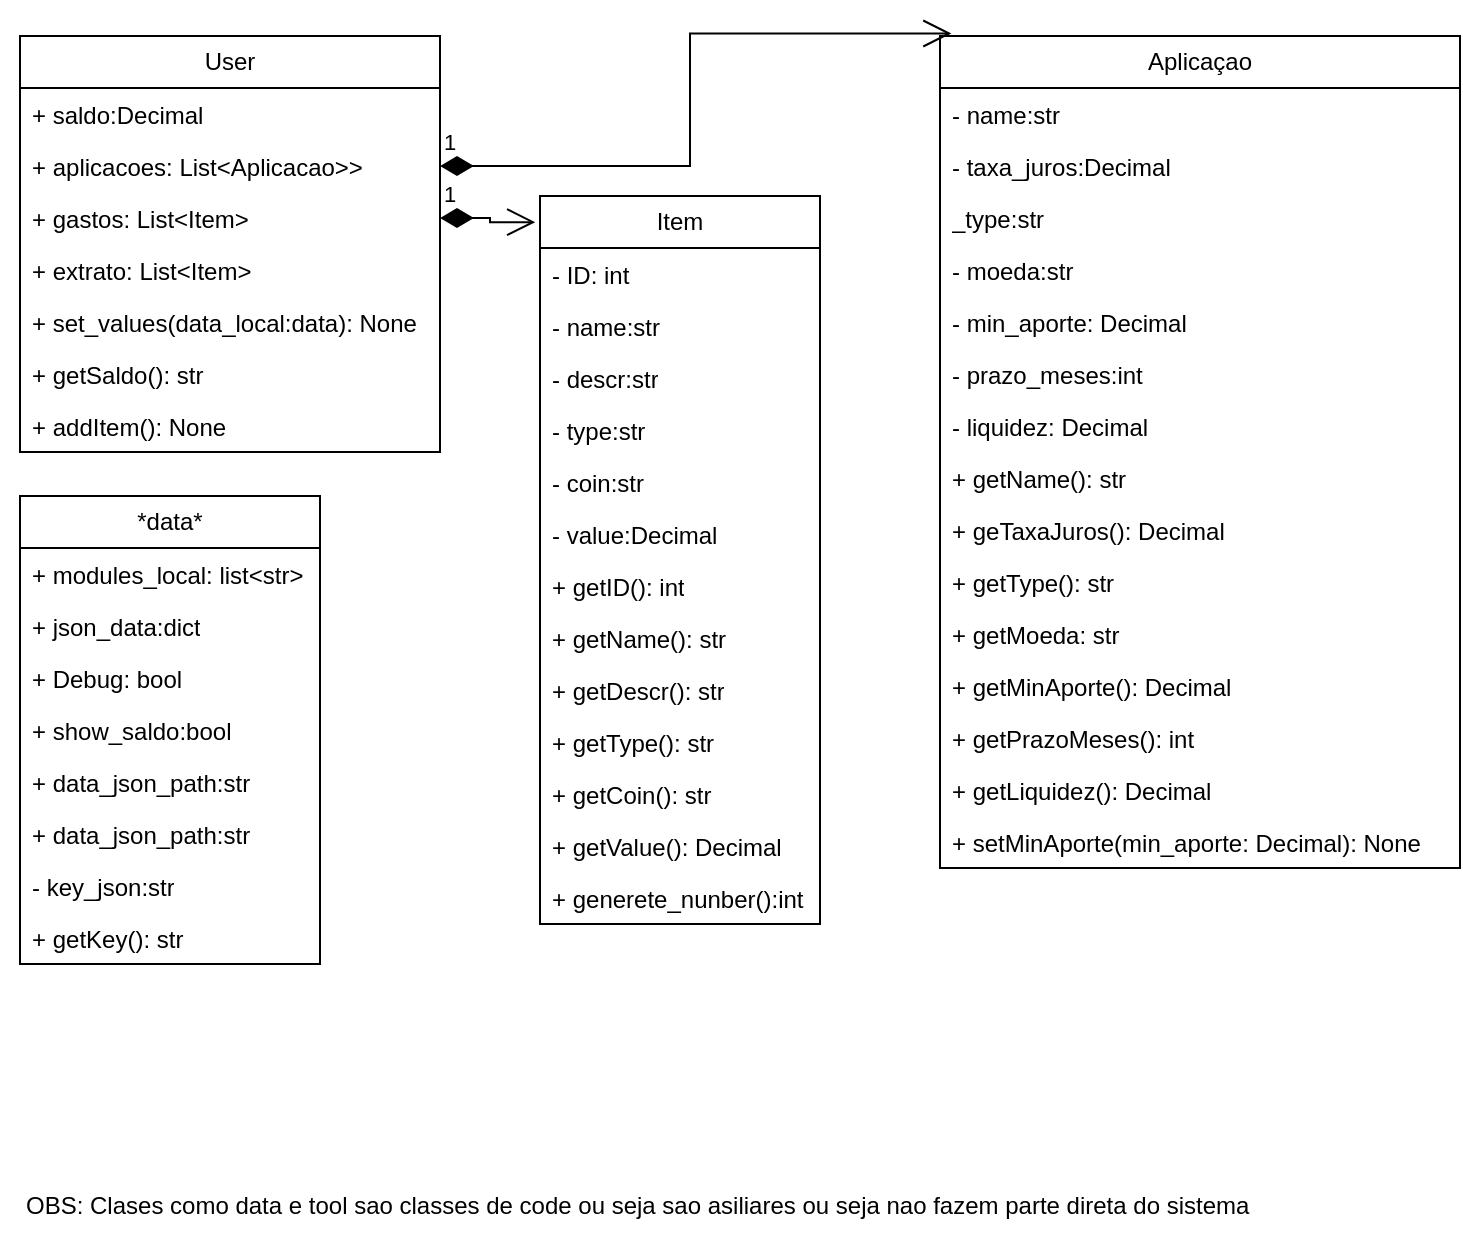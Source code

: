 <mxfile>
    <diagram name="Página-1" id="8fI0RfYkccmkm9PdqpTb">
        <mxGraphModel dx="1085" dy="544" grid="1" gridSize="10" guides="1" tooltips="1" connect="1" arrows="1" fold="1" page="1" pageScale="1" pageWidth="827" pageHeight="1169" math="0" shadow="0">
            <root>
                <mxCell id="0"/>
                <mxCell id="1" parent="0"/>
                <mxCell id="j2ZpyrVTVjxBXSWvC_XF-2" value="User" style="swimlane;fontStyle=0;childLayout=stackLayout;horizontal=1;startSize=26;fillColor=none;horizontalStack=0;resizeParent=1;resizeParentMax=0;resizeLast=0;collapsible=1;marginBottom=0;whiteSpace=wrap;html=1;" parent="1" vertex="1">
                    <mxGeometry x="30" y="30" width="210" height="208" as="geometry"/>
                </mxCell>
                <mxCell id="j2ZpyrVTVjxBXSWvC_XF-3" value="+ saldo:Decimal" style="text;strokeColor=none;fillColor=none;align=left;verticalAlign=top;spacingLeft=4;spacingRight=4;overflow=hidden;rotatable=0;points=[[0,0.5],[1,0.5]];portConstraint=eastwest;whiteSpace=wrap;html=1;" parent="j2ZpyrVTVjxBXSWvC_XF-2" vertex="1">
                    <mxGeometry y="26" width="210" height="26" as="geometry"/>
                </mxCell>
                <mxCell id="j2ZpyrVTVjxBXSWvC_XF-4" value="+ aplicacoes: List&amp;lt;Aplicacao&amp;gt;&amp;gt;&lt;div&gt;&lt;br&gt;&lt;/div&gt;" style="text;strokeColor=none;fillColor=none;align=left;verticalAlign=top;spacingLeft=4;spacingRight=4;overflow=hidden;rotatable=0;points=[[0,0.5],[1,0.5]];portConstraint=eastwest;whiteSpace=wrap;html=1;" parent="j2ZpyrVTVjxBXSWvC_XF-2" vertex="1">
                    <mxGeometry y="52" width="210" height="26" as="geometry"/>
                </mxCell>
                <mxCell id="j2ZpyrVTVjxBXSWvC_XF-5" value="+ gastos: List&amp;lt;Item&amp;gt;" style="text;strokeColor=none;fillColor=none;align=left;verticalAlign=top;spacingLeft=4;spacingRight=4;overflow=hidden;rotatable=0;points=[[0,0.5],[1,0.5]];portConstraint=eastwest;whiteSpace=wrap;html=1;" parent="j2ZpyrVTVjxBXSWvC_XF-2" vertex="1">
                    <mxGeometry y="78" width="210" height="26" as="geometry"/>
                </mxCell>
                <mxCell id="j2ZpyrVTVjxBXSWvC_XF-6" value="&lt;div&gt;+ extrato: List&amp;lt;Item&amp;gt;&lt;/div&gt;&lt;div&gt;&lt;br&gt;&lt;/div&gt;" style="text;strokeColor=none;fillColor=none;align=left;verticalAlign=top;spacingLeft=4;spacingRight=4;overflow=hidden;rotatable=0;points=[[0,0.5],[1,0.5]];portConstraint=eastwest;whiteSpace=wrap;html=1;" parent="j2ZpyrVTVjxBXSWvC_XF-2" vertex="1">
                    <mxGeometry y="104" width="210" height="26" as="geometry"/>
                </mxCell>
                <mxCell id="TCYsq4sAfF7pNFBQyPjv-1" value="&lt;div&gt;+ set_values(data_local:data): None&lt;/div&gt;" style="text;strokeColor=none;fillColor=none;align=left;verticalAlign=top;spacingLeft=4;spacingRight=4;overflow=hidden;rotatable=0;points=[[0,0.5],[1,0.5]];portConstraint=eastwest;whiteSpace=wrap;html=1;" parent="j2ZpyrVTVjxBXSWvC_XF-2" vertex="1">
                    <mxGeometry y="130" width="210" height="26" as="geometry"/>
                </mxCell>
                <mxCell id="TCYsq4sAfF7pNFBQyPjv-3" value="&lt;div&gt;+ getSaldo(): str&lt;/div&gt;" style="text;strokeColor=none;fillColor=none;align=left;verticalAlign=top;spacingLeft=4;spacingRight=4;overflow=hidden;rotatable=0;points=[[0,0.5],[1,0.5]];portConstraint=eastwest;whiteSpace=wrap;html=1;" parent="j2ZpyrVTVjxBXSWvC_XF-2" vertex="1">
                    <mxGeometry y="156" width="210" height="26" as="geometry"/>
                </mxCell>
                <mxCell id="2" value="&lt;div&gt;+ addItem(): None&lt;/div&gt;" style="text;strokeColor=none;fillColor=none;align=left;verticalAlign=top;spacingLeft=4;spacingRight=4;overflow=hidden;rotatable=0;points=[[0,0.5],[1,0.5]];portConstraint=eastwest;whiteSpace=wrap;html=1;" vertex="1" parent="j2ZpyrVTVjxBXSWvC_XF-2">
                    <mxGeometry y="182" width="210" height="26" as="geometry"/>
                </mxCell>
                <mxCell id="j2ZpyrVTVjxBXSWvC_XF-7" value="Item" style="swimlane;fontStyle=0;childLayout=stackLayout;horizontal=1;startSize=26;fillColor=none;horizontalStack=0;resizeParent=1;resizeParentMax=0;resizeLast=0;collapsible=1;marginBottom=0;whiteSpace=wrap;html=1;" parent="1" vertex="1">
                    <mxGeometry x="290" y="110" width="140" height="364" as="geometry"/>
                </mxCell>
                <mxCell id="j2ZpyrVTVjxBXSWvC_XF-8" value="- ID: int" style="text;strokeColor=none;fillColor=none;align=left;verticalAlign=top;spacingLeft=4;spacingRight=4;overflow=hidden;rotatable=0;points=[[0,0.5],[1,0.5]];portConstraint=eastwest;whiteSpace=wrap;html=1;" parent="j2ZpyrVTVjxBXSWvC_XF-7" vertex="1">
                    <mxGeometry y="26" width="140" height="26" as="geometry"/>
                </mxCell>
                <mxCell id="j2ZpyrVTVjxBXSWvC_XF-9" value="- name:str" style="text;strokeColor=none;fillColor=none;align=left;verticalAlign=top;spacingLeft=4;spacingRight=4;overflow=hidden;rotatable=0;points=[[0,0.5],[1,0.5]];portConstraint=eastwest;whiteSpace=wrap;html=1;" parent="j2ZpyrVTVjxBXSWvC_XF-7" vertex="1">
                    <mxGeometry y="52" width="140" height="26" as="geometry"/>
                </mxCell>
                <mxCell id="j2ZpyrVTVjxBXSWvC_XF-10" value="- descr:str" style="text;strokeColor=none;fillColor=none;align=left;verticalAlign=top;spacingLeft=4;spacingRight=4;overflow=hidden;rotatable=0;points=[[0,0.5],[1,0.5]];portConstraint=eastwest;whiteSpace=wrap;html=1;" parent="j2ZpyrVTVjxBXSWvC_XF-7" vertex="1">
                    <mxGeometry y="78" width="140" height="26" as="geometry"/>
                </mxCell>
                <mxCell id="j2ZpyrVTVjxBXSWvC_XF-11" value="- type:str" style="text;strokeColor=none;fillColor=none;align=left;verticalAlign=top;spacingLeft=4;spacingRight=4;overflow=hidden;rotatable=0;points=[[0,0.5],[1,0.5]];portConstraint=eastwest;whiteSpace=wrap;html=1;" parent="j2ZpyrVTVjxBXSWvC_XF-7" vertex="1">
                    <mxGeometry y="104" width="140" height="26" as="geometry"/>
                </mxCell>
                <mxCell id="j2ZpyrVTVjxBXSWvC_XF-12" value="- coin:str&lt;span style=&quot;white-space: pre;&quot;&gt;&#x9;&lt;/span&gt;" style="text;strokeColor=none;fillColor=none;align=left;verticalAlign=top;spacingLeft=4;spacingRight=4;overflow=hidden;rotatable=0;points=[[0,0.5],[1,0.5]];portConstraint=eastwest;whiteSpace=wrap;html=1;" parent="j2ZpyrVTVjxBXSWvC_XF-7" vertex="1">
                    <mxGeometry y="130" width="140" height="26" as="geometry"/>
                </mxCell>
                <mxCell id="TCYsq4sAfF7pNFBQyPjv-4" value="- value:Decimal" style="text;strokeColor=none;fillColor=none;align=left;verticalAlign=top;spacingLeft=4;spacingRight=4;overflow=hidden;rotatable=0;points=[[0,0.5],[1,0.5]];portConstraint=eastwest;whiteSpace=wrap;html=1;" parent="j2ZpyrVTVjxBXSWvC_XF-7" vertex="1">
                    <mxGeometry y="156" width="140" height="26" as="geometry"/>
                </mxCell>
                <mxCell id="j2ZpyrVTVjxBXSWvC_XF-13" value="+ getID(): int" style="text;strokeColor=none;fillColor=none;align=left;verticalAlign=top;spacingLeft=4;spacingRight=4;overflow=hidden;rotatable=0;points=[[0,0.5],[1,0.5]];portConstraint=eastwest;whiteSpace=wrap;html=1;" parent="j2ZpyrVTVjxBXSWvC_XF-7" vertex="1">
                    <mxGeometry y="182" width="140" height="26" as="geometry"/>
                </mxCell>
                <mxCell id="j2ZpyrVTVjxBXSWvC_XF-14" value="+ getName(): str" style="text;strokeColor=none;fillColor=none;align=left;verticalAlign=top;spacingLeft=4;spacingRight=4;overflow=hidden;rotatable=0;points=[[0,0.5],[1,0.5]];portConstraint=eastwest;whiteSpace=wrap;html=1;" parent="j2ZpyrVTVjxBXSWvC_XF-7" vertex="1">
                    <mxGeometry y="208" width="140" height="26" as="geometry"/>
                </mxCell>
                <mxCell id="j2ZpyrVTVjxBXSWvC_XF-15" value="+ getDescr(): str" style="text;strokeColor=none;fillColor=none;align=left;verticalAlign=top;spacingLeft=4;spacingRight=4;overflow=hidden;rotatable=0;points=[[0,0.5],[1,0.5]];portConstraint=eastwest;whiteSpace=wrap;html=1;" parent="j2ZpyrVTVjxBXSWvC_XF-7" vertex="1">
                    <mxGeometry y="234" width="140" height="26" as="geometry"/>
                </mxCell>
                <mxCell id="j2ZpyrVTVjxBXSWvC_XF-16" value="+ getType(): str" style="text;strokeColor=none;fillColor=none;align=left;verticalAlign=top;spacingLeft=4;spacingRight=4;overflow=hidden;rotatable=0;points=[[0,0.5],[1,0.5]];portConstraint=eastwest;whiteSpace=wrap;html=1;" parent="j2ZpyrVTVjxBXSWvC_XF-7" vertex="1">
                    <mxGeometry y="260" width="140" height="26" as="geometry"/>
                </mxCell>
                <mxCell id="j2ZpyrVTVjxBXSWvC_XF-17" value="+ getCoin(): str" style="text;strokeColor=none;fillColor=none;align=left;verticalAlign=top;spacingLeft=4;spacingRight=4;overflow=hidden;rotatable=0;points=[[0,0.5],[1,0.5]];portConstraint=eastwest;whiteSpace=wrap;html=1;" parent="j2ZpyrVTVjxBXSWvC_XF-7" vertex="1">
                    <mxGeometry y="286" width="140" height="26" as="geometry"/>
                </mxCell>
                <mxCell id="TCYsq4sAfF7pNFBQyPjv-5" value="+ getValue(): Decimal" style="text;strokeColor=none;fillColor=none;align=left;verticalAlign=top;spacingLeft=4;spacingRight=4;overflow=hidden;rotatable=0;points=[[0,0.5],[1,0.5]];portConstraint=eastwest;whiteSpace=wrap;html=1;" parent="j2ZpyrVTVjxBXSWvC_XF-7" vertex="1">
                    <mxGeometry y="312" width="140" height="26" as="geometry"/>
                </mxCell>
                <mxCell id="TCYsq4sAfF7pNFBQyPjv-6" value="+ generete_nunber():int" style="text;strokeColor=none;fillColor=none;align=left;verticalAlign=top;spacingLeft=4;spacingRight=4;overflow=hidden;rotatable=0;points=[[0,0.5],[1,0.5]];portConstraint=eastwest;whiteSpace=wrap;html=1;" parent="j2ZpyrVTVjxBXSWvC_XF-7" vertex="1">
                    <mxGeometry y="338" width="140" height="26" as="geometry"/>
                </mxCell>
                <mxCell id="j2ZpyrVTVjxBXSWvC_XF-19" value="Aplicaçao" style="swimlane;fontStyle=0;childLayout=stackLayout;horizontal=1;startSize=26;fillColor=none;horizontalStack=0;resizeParent=1;resizeParentMax=0;resizeLast=0;collapsible=1;marginBottom=0;whiteSpace=wrap;html=1;" parent="1" vertex="1">
                    <mxGeometry x="490" y="30" width="260" height="416" as="geometry"/>
                </mxCell>
                <mxCell id="j2ZpyrVTVjxBXSWvC_XF-20" value="- name:str" style="text;strokeColor=none;fillColor=none;align=left;verticalAlign=top;spacingLeft=4;spacingRight=4;overflow=hidden;rotatable=0;points=[[0,0.5],[1,0.5]];portConstraint=eastwest;whiteSpace=wrap;html=1;" parent="j2ZpyrVTVjxBXSWvC_XF-19" vertex="1">
                    <mxGeometry y="26" width="260" height="26" as="geometry"/>
                </mxCell>
                <mxCell id="j2ZpyrVTVjxBXSWvC_XF-21" value="- taxa_juros:Decimal" style="text;strokeColor=none;fillColor=none;align=left;verticalAlign=top;spacingLeft=4;spacingRight=4;overflow=hidden;rotatable=0;points=[[0,0.5],[1,0.5]];portConstraint=eastwest;whiteSpace=wrap;html=1;" parent="j2ZpyrVTVjxBXSWvC_XF-19" vertex="1">
                    <mxGeometry y="52" width="260" height="26" as="geometry"/>
                </mxCell>
                <mxCell id="j2ZpyrVTVjxBXSWvC_XF-22" value="_type:str" style="text;strokeColor=none;fillColor=none;align=left;verticalAlign=top;spacingLeft=4;spacingRight=4;overflow=hidden;rotatable=0;points=[[0,0.5],[1,0.5]];portConstraint=eastwest;whiteSpace=wrap;html=1;" parent="j2ZpyrVTVjxBXSWvC_XF-19" vertex="1">
                    <mxGeometry y="78" width="260" height="26" as="geometry"/>
                </mxCell>
                <mxCell id="j2ZpyrVTVjxBXSWvC_XF-23" value="- moeda:str" style="text;strokeColor=none;fillColor=none;align=left;verticalAlign=top;spacingLeft=4;spacingRight=4;overflow=hidden;rotatable=0;points=[[0,0.5],[1,0.5]];portConstraint=eastwest;whiteSpace=wrap;html=1;" parent="j2ZpyrVTVjxBXSWvC_XF-19" vertex="1">
                    <mxGeometry y="104" width="260" height="26" as="geometry"/>
                </mxCell>
                <mxCell id="j2ZpyrVTVjxBXSWvC_XF-24" value="- min_aporte: Decimal" style="text;strokeColor=none;fillColor=none;align=left;verticalAlign=top;spacingLeft=4;spacingRight=4;overflow=hidden;rotatable=0;points=[[0,0.5],[1,0.5]];portConstraint=eastwest;whiteSpace=wrap;html=1;" parent="j2ZpyrVTVjxBXSWvC_XF-19" vertex="1">
                    <mxGeometry y="130" width="260" height="26" as="geometry"/>
                </mxCell>
                <mxCell id="j2ZpyrVTVjxBXSWvC_XF-30" value="- prazo_meses:int&lt;span style=&quot;white-space: pre;&quot;&gt;&#x9;&lt;/span&gt;" style="text;strokeColor=none;fillColor=none;align=left;verticalAlign=top;spacingLeft=4;spacingRight=4;overflow=hidden;rotatable=0;points=[[0,0.5],[1,0.5]];portConstraint=eastwest;whiteSpace=wrap;html=1;" parent="j2ZpyrVTVjxBXSWvC_XF-19" vertex="1">
                    <mxGeometry y="156" width="260" height="26" as="geometry"/>
                </mxCell>
                <mxCell id="j2ZpyrVTVjxBXSWvC_XF-31" value="- liquidez: Decimal" style="text;strokeColor=none;fillColor=none;align=left;verticalAlign=top;spacingLeft=4;spacingRight=4;overflow=hidden;rotatable=0;points=[[0,0.5],[1,0.5]];portConstraint=eastwest;whiteSpace=wrap;html=1;" parent="j2ZpyrVTVjxBXSWvC_XF-19" vertex="1">
                    <mxGeometry y="182" width="260" height="26" as="geometry"/>
                </mxCell>
                <mxCell id="j2ZpyrVTVjxBXSWvC_XF-26" value="+ getName(): str" style="text;strokeColor=none;fillColor=none;align=left;verticalAlign=top;spacingLeft=4;spacingRight=4;overflow=hidden;rotatable=0;points=[[0,0.5],[1,0.5]];portConstraint=eastwest;whiteSpace=wrap;html=1;" parent="j2ZpyrVTVjxBXSWvC_XF-19" vertex="1">
                    <mxGeometry y="208" width="260" height="26" as="geometry"/>
                </mxCell>
                <mxCell id="j2ZpyrVTVjxBXSWvC_XF-25" value="+ geTaxaJuros(): Decimal" style="text;strokeColor=none;fillColor=none;align=left;verticalAlign=top;spacingLeft=4;spacingRight=4;overflow=hidden;rotatable=0;points=[[0,0.5],[1,0.5]];portConstraint=eastwest;whiteSpace=wrap;html=1;" parent="j2ZpyrVTVjxBXSWvC_XF-19" vertex="1">
                    <mxGeometry y="234" width="260" height="26" as="geometry"/>
                </mxCell>
                <mxCell id="j2ZpyrVTVjxBXSWvC_XF-28" value="+ getType(): str" style="text;strokeColor=none;fillColor=none;align=left;verticalAlign=top;spacingLeft=4;spacingRight=4;overflow=hidden;rotatable=0;points=[[0,0.5],[1,0.5]];portConstraint=eastwest;whiteSpace=wrap;html=1;" parent="j2ZpyrVTVjxBXSWvC_XF-19" vertex="1">
                    <mxGeometry y="260" width="260" height="26" as="geometry"/>
                </mxCell>
                <mxCell id="j2ZpyrVTVjxBXSWvC_XF-27" value="+ getMoeda: str" style="text;strokeColor=none;fillColor=none;align=left;verticalAlign=top;spacingLeft=4;spacingRight=4;overflow=hidden;rotatable=0;points=[[0,0.5],[1,0.5]];portConstraint=eastwest;whiteSpace=wrap;html=1;" parent="j2ZpyrVTVjxBXSWvC_XF-19" vertex="1">
                    <mxGeometry y="286" width="260" height="26" as="geometry"/>
                </mxCell>
                <mxCell id="j2ZpyrVTVjxBXSWvC_XF-29" value="+ getMinAporte(): Decimal" style="text;strokeColor=none;fillColor=none;align=left;verticalAlign=top;spacingLeft=4;spacingRight=4;overflow=hidden;rotatable=0;points=[[0,0.5],[1,0.5]];portConstraint=eastwest;whiteSpace=wrap;html=1;" parent="j2ZpyrVTVjxBXSWvC_XF-19" vertex="1">
                    <mxGeometry y="312" width="260" height="26" as="geometry"/>
                </mxCell>
                <mxCell id="j2ZpyrVTVjxBXSWvC_XF-33" value="+ getPrazoMeses(): int" style="text;strokeColor=none;fillColor=none;align=left;verticalAlign=top;spacingLeft=4;spacingRight=4;overflow=hidden;rotatable=0;points=[[0,0.5],[1,0.5]];portConstraint=eastwest;whiteSpace=wrap;html=1;" parent="j2ZpyrVTVjxBXSWvC_XF-19" vertex="1">
                    <mxGeometry y="338" width="260" height="26" as="geometry"/>
                </mxCell>
                <mxCell id="j2ZpyrVTVjxBXSWvC_XF-34" value="+ getLiquidez(): Decimal" style="text;strokeColor=none;fillColor=none;align=left;verticalAlign=top;spacingLeft=4;spacingRight=4;overflow=hidden;rotatable=0;points=[[0,0.5],[1,0.5]];portConstraint=eastwest;whiteSpace=wrap;html=1;" parent="j2ZpyrVTVjxBXSWvC_XF-19" vertex="1">
                    <mxGeometry y="364" width="260" height="26" as="geometry"/>
                </mxCell>
                <mxCell id="j2ZpyrVTVjxBXSWvC_XF-32" value="+ setMinAporte(min_aporte: Decimal): None" style="text;strokeColor=none;fillColor=none;align=left;verticalAlign=top;spacingLeft=4;spacingRight=4;overflow=hidden;rotatable=0;points=[[0,0.5],[1,0.5]];portConstraint=eastwest;whiteSpace=wrap;html=1;" parent="j2ZpyrVTVjxBXSWvC_XF-19" vertex="1">
                    <mxGeometry y="390" width="260" height="26" as="geometry"/>
                </mxCell>
                <mxCell id="j2ZpyrVTVjxBXSWvC_XF-51" value="OBS: Clases como data e tool sao classes de code ou seja sao asiliares ou seja nao fazem parte direta do sistema&amp;nbsp;" style="text;html=1;align=center;verticalAlign=middle;resizable=0;points=[];autosize=1;strokeColor=none;fillColor=none;" parent="1" vertex="1">
                    <mxGeometry x="20" y="600" width="640" height="30" as="geometry"/>
                </mxCell>
                <mxCell id="j2ZpyrVTVjxBXSWvC_XF-52" value="1" style="endArrow=open;html=1;endSize=12;startArrow=diamondThin;startSize=14;startFill=1;edgeStyle=orthogonalEdgeStyle;align=left;verticalAlign=bottom;rounded=0;entryX=0.022;entryY=-0.003;entryDx=0;entryDy=0;entryPerimeter=0;exitX=1;exitY=0.5;exitDx=0;exitDy=0;" parent="1" source="j2ZpyrVTVjxBXSWvC_XF-4" target="j2ZpyrVTVjxBXSWvC_XF-19" edge="1">
                    <mxGeometry x="-1" y="3" relative="1" as="geometry">
                        <mxPoint x="220" y="94.41" as="sourcePoint"/>
                        <mxPoint x="300" y="40" as="targetPoint"/>
                    </mxGeometry>
                </mxCell>
                <mxCell id="j2ZpyrVTVjxBXSWvC_XF-53" value="1" style="endArrow=open;html=1;endSize=12;startArrow=diamondThin;startSize=14;startFill=1;edgeStyle=orthogonalEdgeStyle;align=left;verticalAlign=bottom;rounded=0;entryX=-0.017;entryY=0.036;entryDx=0;entryDy=0;entryPerimeter=0;exitX=1;exitY=0.5;exitDx=0;exitDy=0;" parent="1" source="j2ZpyrVTVjxBXSWvC_XF-5" target="j2ZpyrVTVjxBXSWvC_XF-7" edge="1">
                    <mxGeometry x="-1" y="3" relative="1" as="geometry">
                        <mxPoint x="220" y="120" as="sourcePoint"/>
                        <mxPoint x="380" y="120" as="targetPoint"/>
                    </mxGeometry>
                </mxCell>
                <mxCell id="Na9RbTpKRmtX4fTPrx1u-2" value="*data*" style="swimlane;fontStyle=0;childLayout=stackLayout;horizontal=1;startSize=26;fillColor=none;horizontalStack=0;resizeParent=1;resizeParentMax=0;resizeLast=0;collapsible=1;marginBottom=0;whiteSpace=wrap;html=1;" parent="1" vertex="1">
                    <mxGeometry x="30" y="260" width="150" height="234" as="geometry"/>
                </mxCell>
                <mxCell id="Na9RbTpKRmtX4fTPrx1u-3" value="+ modules_local: list&amp;lt;str&amp;gt;" style="text;strokeColor=none;fillColor=none;align=left;verticalAlign=top;spacingLeft=4;spacingRight=4;overflow=hidden;rotatable=0;points=[[0,0.5],[1,0.5]];portConstraint=eastwest;whiteSpace=wrap;html=1;" parent="Na9RbTpKRmtX4fTPrx1u-2" vertex="1">
                    <mxGeometry y="26" width="150" height="26" as="geometry"/>
                </mxCell>
                <mxCell id="Na9RbTpKRmtX4fTPrx1u-4" value="+ json_data:dict" style="text;strokeColor=none;fillColor=none;align=left;verticalAlign=top;spacingLeft=4;spacingRight=4;overflow=hidden;rotatable=0;points=[[0,0.5],[1,0.5]];portConstraint=eastwest;whiteSpace=wrap;html=1;" parent="Na9RbTpKRmtX4fTPrx1u-2" vertex="1">
                    <mxGeometry y="52" width="150" height="26" as="geometry"/>
                </mxCell>
                <mxCell id="Na9RbTpKRmtX4fTPrx1u-5" value="+ Debug: bool" style="text;strokeColor=none;fillColor=none;align=left;verticalAlign=top;spacingLeft=4;spacingRight=4;overflow=hidden;rotatable=0;points=[[0,0.5],[1,0.5]];portConstraint=eastwest;whiteSpace=wrap;html=1;" parent="Na9RbTpKRmtX4fTPrx1u-2" vertex="1">
                    <mxGeometry y="78" width="150" height="26" as="geometry"/>
                </mxCell>
                <mxCell id="Na9RbTpKRmtX4fTPrx1u-10" value="+ show_saldo:bool" style="text;strokeColor=none;fillColor=none;align=left;verticalAlign=top;spacingLeft=4;spacingRight=4;overflow=hidden;rotatable=0;points=[[0,0.5],[1,0.5]];portConstraint=eastwest;whiteSpace=wrap;html=1;" parent="Na9RbTpKRmtX4fTPrx1u-2" vertex="1">
                    <mxGeometry y="104" width="150" height="26" as="geometry"/>
                </mxCell>
                <mxCell id="Na9RbTpKRmtX4fTPrx1u-11" value="+ data_json_path:str" style="text;strokeColor=none;fillColor=none;align=left;verticalAlign=top;spacingLeft=4;spacingRight=4;overflow=hidden;rotatable=0;points=[[0,0.5],[1,0.5]];portConstraint=eastwest;whiteSpace=wrap;html=1;" parent="Na9RbTpKRmtX4fTPrx1u-2" vertex="1">
                    <mxGeometry y="130" width="150" height="26" as="geometry"/>
                </mxCell>
                <mxCell id="Na9RbTpKRmtX4fTPrx1u-12" value="+ data_json_path:str" style="text;strokeColor=none;fillColor=none;align=left;verticalAlign=top;spacingLeft=4;spacingRight=4;overflow=hidden;rotatable=0;points=[[0,0.5],[1,0.5]];portConstraint=eastwest;whiteSpace=wrap;html=1;" parent="Na9RbTpKRmtX4fTPrx1u-2" vertex="1">
                    <mxGeometry y="156" width="150" height="26" as="geometry"/>
                </mxCell>
                <mxCell id="Na9RbTpKRmtX4fTPrx1u-13" value="- key_json:str" style="text;strokeColor=none;fillColor=none;align=left;verticalAlign=top;spacingLeft=4;spacingRight=4;overflow=hidden;rotatable=0;points=[[0,0.5],[1,0.5]];portConstraint=eastwest;whiteSpace=wrap;html=1;" parent="Na9RbTpKRmtX4fTPrx1u-2" vertex="1">
                    <mxGeometry y="182" width="150" height="26" as="geometry"/>
                </mxCell>
                <mxCell id="Na9RbTpKRmtX4fTPrx1u-14" value="+ getKey(): str" style="text;strokeColor=none;fillColor=none;align=left;verticalAlign=top;spacingLeft=4;spacingRight=4;overflow=hidden;rotatable=0;points=[[0,0.5],[1,0.5]];portConstraint=eastwest;whiteSpace=wrap;html=1;" parent="Na9RbTpKRmtX4fTPrx1u-2" vertex="1">
                    <mxGeometry y="208" width="150" height="26" as="geometry"/>
                </mxCell>
            </root>
        </mxGraphModel>
    </diagram>
</mxfile>